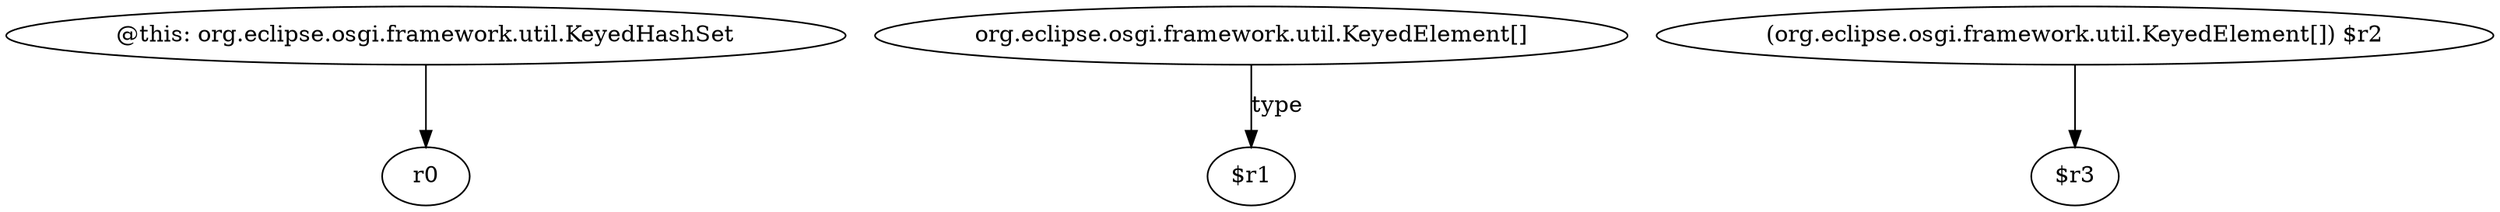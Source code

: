 digraph g {
0[label="@this: org.eclipse.osgi.framework.util.KeyedHashSet"]
1[label="r0"]
0->1[label=""]
2[label="org.eclipse.osgi.framework.util.KeyedElement[]"]
3[label="$r1"]
2->3[label="type"]
4[label="(org.eclipse.osgi.framework.util.KeyedElement[]) $r2"]
5[label="$r3"]
4->5[label=""]
}